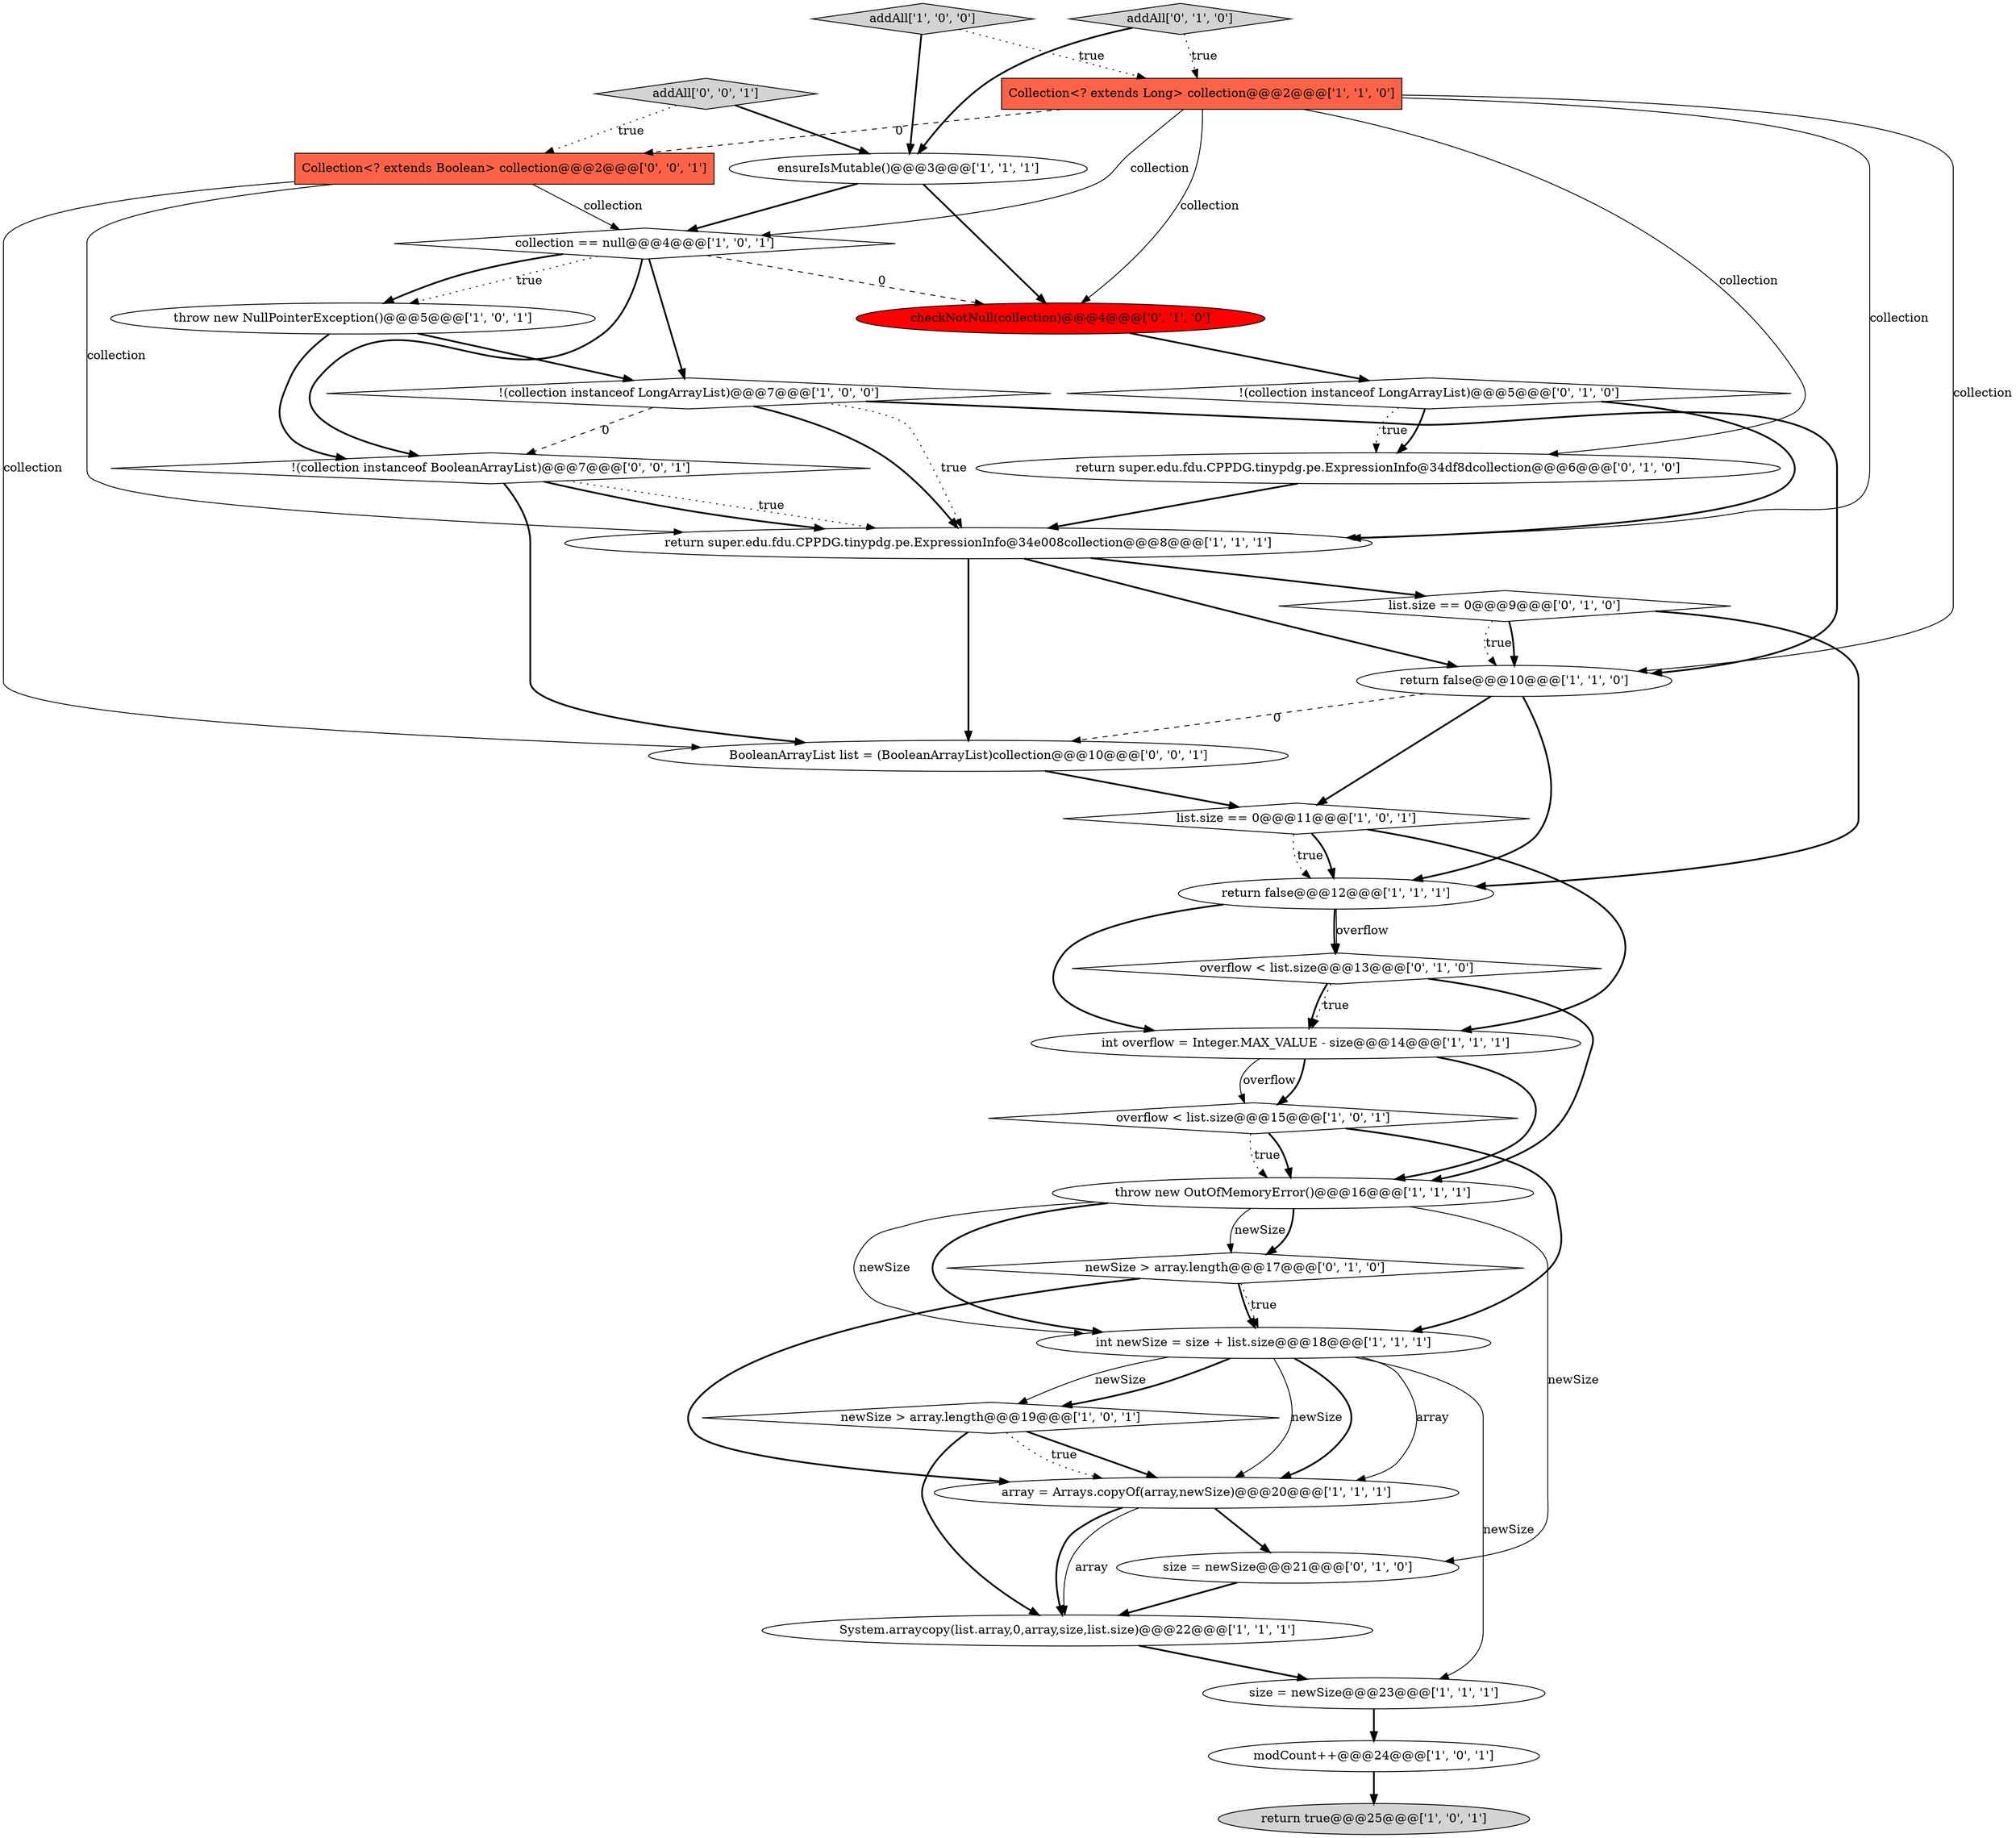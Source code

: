 digraph {
15 [style = filled, label = "overflow < list.size@@@15@@@['1', '0', '1']", fillcolor = white, shape = diamond image = "AAA0AAABBB1BBB"];
21 [style = filled, label = "addAll['0', '1', '0']", fillcolor = lightgray, shape = diamond image = "AAA0AAABBB2BBB"];
16 [style = filled, label = "Collection<? extends Long> collection@@@2@@@['1', '1', '0']", fillcolor = tomato, shape = box image = "AAA0AAABBB1BBB"];
0 [style = filled, label = "int newSize = size + list.size@@@18@@@['1', '1', '1']", fillcolor = white, shape = ellipse image = "AAA0AAABBB1BBB"];
7 [style = filled, label = "modCount++@@@24@@@['1', '0', '1']", fillcolor = white, shape = ellipse image = "AAA0AAABBB1BBB"];
8 [style = filled, label = "return false@@@10@@@['1', '1', '0']", fillcolor = white, shape = ellipse image = "AAA0AAABBB1BBB"];
18 [style = filled, label = "collection == null@@@4@@@['1', '0', '1']", fillcolor = white, shape = diamond image = "AAA0AAABBB1BBB"];
13 [style = filled, label = "ensureIsMutable()@@@3@@@['1', '1', '1']", fillcolor = white, shape = ellipse image = "AAA0AAABBB1BBB"];
29 [style = filled, label = "BooleanArrayList list = (BooleanArrayList)collection@@@10@@@['0', '0', '1']", fillcolor = white, shape = ellipse image = "AAA0AAABBB3BBB"];
17 [style = filled, label = "return true@@@25@@@['1', '0', '1']", fillcolor = lightgray, shape = ellipse image = "AAA0AAABBB1BBB"];
4 [style = filled, label = "size = newSize@@@23@@@['1', '1', '1']", fillcolor = white, shape = ellipse image = "AAA0AAABBB1BBB"];
1 [style = filled, label = "array = Arrays.copyOf(array,newSize)@@@20@@@['1', '1', '1']", fillcolor = white, shape = ellipse image = "AAA0AAABBB1BBB"];
22 [style = filled, label = "!(collection instanceof LongArrayList)@@@5@@@['0', '1', '0']", fillcolor = white, shape = diamond image = "AAA0AAABBB2BBB"];
20 [style = filled, label = "checkNotNull(collection)@@@4@@@['0', '1', '0']", fillcolor = red, shape = ellipse image = "AAA1AAABBB2BBB"];
31 [style = filled, label = "!(collection instanceof BooleanArrayList)@@@7@@@['0', '0', '1']", fillcolor = white, shape = diamond image = "AAA0AAABBB3BBB"];
14 [style = filled, label = "return false@@@12@@@['1', '1', '1']", fillcolor = white, shape = ellipse image = "AAA0AAABBB1BBB"];
19 [style = filled, label = "newSize > array.length@@@19@@@['1', '0', '1']", fillcolor = white, shape = diamond image = "AAA0AAABBB1BBB"];
12 [style = filled, label = "System.arraycopy(list.array,0,array,size,list.size)@@@22@@@['1', '1', '1']", fillcolor = white, shape = ellipse image = "AAA0AAABBB1BBB"];
5 [style = filled, label = "addAll['1', '0', '0']", fillcolor = lightgray, shape = diamond image = "AAA0AAABBB1BBB"];
11 [style = filled, label = "int overflow = Integer.MAX_VALUE - size@@@14@@@['1', '1', '1']", fillcolor = white, shape = ellipse image = "AAA0AAABBB1BBB"];
30 [style = filled, label = "addAll['0', '0', '1']", fillcolor = lightgray, shape = diamond image = "AAA0AAABBB3BBB"];
28 [style = filled, label = "Collection<? extends Boolean> collection@@@2@@@['0', '0', '1']", fillcolor = tomato, shape = box image = "AAA0AAABBB3BBB"];
2 [style = filled, label = "!(collection instanceof LongArrayList)@@@7@@@['1', '0', '0']", fillcolor = white, shape = diamond image = "AAA0AAABBB1BBB"];
23 [style = filled, label = "newSize > array.length@@@17@@@['0', '1', '0']", fillcolor = white, shape = diamond image = "AAA0AAABBB2BBB"];
3 [style = filled, label = "throw new NullPointerException()@@@5@@@['1', '0', '1']", fillcolor = white, shape = ellipse image = "AAA0AAABBB1BBB"];
9 [style = filled, label = "throw new OutOfMemoryError()@@@16@@@['1', '1', '1']", fillcolor = white, shape = ellipse image = "AAA0AAABBB1BBB"];
27 [style = filled, label = "list.size == 0@@@9@@@['0', '1', '0']", fillcolor = white, shape = diamond image = "AAA0AAABBB2BBB"];
26 [style = filled, label = "return super.edu.fdu.CPPDG.tinypdg.pe.ExpressionInfo@34df8dcollection@@@6@@@['0', '1', '0']", fillcolor = white, shape = ellipse image = "AAA0AAABBB2BBB"];
24 [style = filled, label = "size = newSize@@@21@@@['0', '1', '0']", fillcolor = white, shape = ellipse image = "AAA0AAABBB2BBB"];
25 [style = filled, label = "overflow < list.size@@@13@@@['0', '1', '0']", fillcolor = white, shape = diamond image = "AAA0AAABBB2BBB"];
10 [style = filled, label = "return super.edu.fdu.CPPDG.tinypdg.pe.ExpressionInfo@34e008collection@@@8@@@['1', '1', '1']", fillcolor = white, shape = ellipse image = "AAA0AAABBB1BBB"];
6 [style = filled, label = "list.size == 0@@@11@@@['1', '0', '1']", fillcolor = white, shape = diamond image = "AAA0AAABBB1BBB"];
18->3 [style = bold, label=""];
14->25 [style = bold, label=""];
16->10 [style = solid, label="collection"];
30->13 [style = bold, label=""];
9->0 [style = solid, label="newSize"];
26->10 [style = bold, label=""];
8->6 [style = bold, label=""];
11->9 [style = bold, label=""];
25->11 [style = dotted, label="true"];
15->9 [style = dotted, label="true"];
19->1 [style = bold, label=""];
29->6 [style = bold, label=""];
1->12 [style = solid, label="array"];
10->8 [style = bold, label=""];
18->20 [style = dashed, label="0"];
6->11 [style = bold, label=""];
15->0 [style = bold, label=""];
18->3 [style = dotted, label="true"];
1->12 [style = bold, label=""];
16->28 [style = dashed, label="0"];
14->11 [style = bold, label=""];
0->1 [style = solid, label="array"];
2->10 [style = dotted, label="true"];
21->13 [style = bold, label=""];
18->31 [style = bold, label=""];
16->8 [style = solid, label="collection"];
19->12 [style = bold, label=""];
0->19 [style = bold, label=""];
31->29 [style = bold, label=""];
27->8 [style = dotted, label="true"];
31->10 [style = dotted, label="true"];
6->14 [style = dotted, label="true"];
11->15 [style = solid, label="overflow"];
3->2 [style = bold, label=""];
14->25 [style = solid, label="overflow"];
15->9 [style = bold, label=""];
28->10 [style = solid, label="collection"];
28->29 [style = solid, label="collection"];
21->16 [style = dotted, label="true"];
0->19 [style = solid, label="newSize"];
30->28 [style = dotted, label="true"];
27->8 [style = bold, label=""];
0->4 [style = solid, label="newSize"];
13->18 [style = bold, label=""];
22->26 [style = bold, label=""];
19->1 [style = dotted, label="true"];
24->12 [style = bold, label=""];
16->18 [style = solid, label="collection"];
16->20 [style = solid, label="collection"];
7->17 [style = bold, label=""];
27->14 [style = bold, label=""];
25->9 [style = bold, label=""];
8->14 [style = bold, label=""];
2->10 [style = bold, label=""];
23->0 [style = bold, label=""];
4->7 [style = bold, label=""];
0->1 [style = solid, label="newSize"];
22->26 [style = dotted, label="true"];
31->10 [style = bold, label=""];
0->1 [style = bold, label=""];
5->13 [style = bold, label=""];
5->16 [style = dotted, label="true"];
22->10 [style = bold, label=""];
28->18 [style = solid, label="collection"];
23->0 [style = dotted, label="true"];
8->29 [style = dashed, label="0"];
9->0 [style = bold, label=""];
3->31 [style = bold, label=""];
10->27 [style = bold, label=""];
18->2 [style = bold, label=""];
9->23 [style = solid, label="newSize"];
11->15 [style = bold, label=""];
20->22 [style = bold, label=""];
2->31 [style = dashed, label="0"];
6->14 [style = bold, label=""];
9->23 [style = bold, label=""];
9->24 [style = solid, label="newSize"];
12->4 [style = bold, label=""];
10->29 [style = bold, label=""];
25->11 [style = bold, label=""];
1->24 [style = bold, label=""];
16->26 [style = solid, label="collection"];
23->1 [style = bold, label=""];
2->8 [style = bold, label=""];
13->20 [style = bold, label=""];
}
